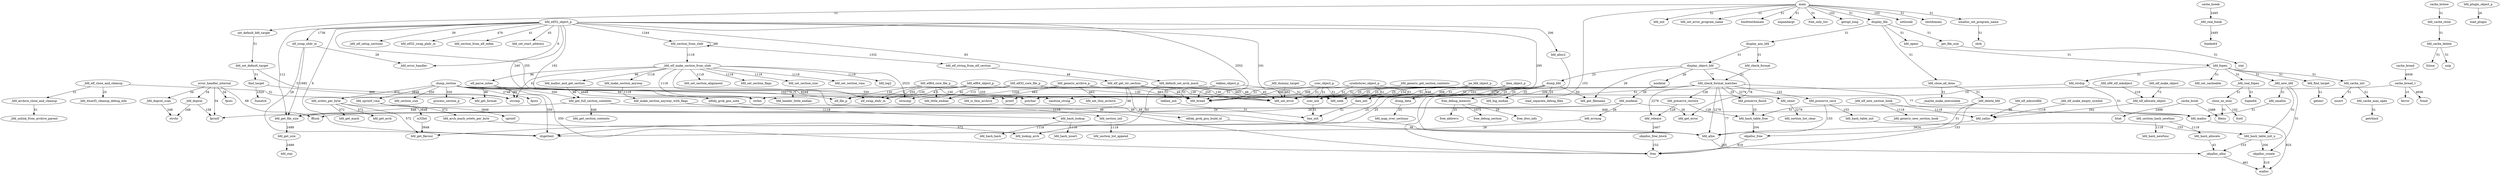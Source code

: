 digraph  {
_bfd_archive_close_and_cleanup;
_bfd_unlink_from_archive_parent;
_bfd_delete_bfd;
bfd_hash_table_free;
free;
objalloc_free;
_bfd_doprnt;
fprintf;
strchr;
_bfd_doprnt_scan;
_bfd_dummy_target;
bfd_set_error;
_bfd_elf_close_and_cleanup;
_bfd_dwarf2_cleanup_debug_info;
bfd_get_format;
_bfd_elf_make_empty_symbol;
bfd_zalloc;
_bfd_elf_make_section_from_shdr;
bfd_log2;
bfd_make_section_anyway;
bfd_malloc_and_get_section;
bfd_set_section_alignment;
bfd_set_section_flags;
bfd_set_section_size;
bfd_set_section_vma;
elf_parse_notes;
strcmp;
strlen;
strncmp;
_bfd_elf_new_section_hook;
_bfd_generic_new_section_hook;
_bfd_generic_get_section_contents;
bfd_bread;
bfd_seek;
_bfd_new_bfd;
bfd_hash_table_init_n;
bfd_zmalloc;
objalloc_create;
_bfd_real_fopen;
close_on_exec;
fopen64;
_bfd_real_fseek;
fseeko64;
_bfd_x86_elf_mkobject;
bfd_elf_allocate_object;
_objalloc_alloc;
malloc;
bfd_alloc;
bfd_alloc2;
bfd_arch_mach_octets_per_byte;
bfd_lookup_arch;
bfd_cache_close;
bfd_cache_delete;
fclose;
snip;
bfd_cache_init;
bfd_cache_max_open;
insert;
getrlimit;
bfd_check_format;
bfd_check_format_matches;
bfd_malloc;
bfd_preserve_finish;
bfd_preserve_restore;
bfd_preserve_save;
bfd_reinit;
bfd_release;
bfd_close_all_done;
_maybe_make_executable;
bfd_default_set_arch_mach;
bfd_elf32_core_file_p;
bfd_little_endian;
elf_file_p;
elf_swap_ehdr_in;
bfd_elf32_object_p;
_bfd_elf_setup_sections;
_bfd_error_handler;
bfd_elf32_swap_phdr_in;
bfd_get_file_size;
bfd_header_little_endian;
bfd_section_from_elf_index;
bfd_section_from_shdr;
bfd_set_start_address;
dcgettext;
elf_swap_shdr_in;
bfd_elf64_core_file_p;
bfd_elf64_object_p;
bfd_elf_get_str_section;
bfd_elf_make_object;
bfd_elf_mkcorefile;
bfd_elf_string_from_elf_section;
bfd_errmsg;
bfd_find_target;
getenv;
bfd_fopen;
bfd_set_cacheable;
bfd_strdup;
bfd_generic_archive_p;
bfd_is_thin_archive;
bfd_set_thin_archive;
bfd_get_size;
bfd_get_full_section_contents;
bfd_get_section_contents;
bfd_stat;
bfd_hash_allocate;
bfd_hash_lookup;
bfd_hash_hash;
bfd_hash_insert;
bfd_hash_table_init;
bfd_make_section_anyway_with_flags;
bfd_section_init;
bfd_nonfatal;
bfd_get_error;
fflush;
bfd_octets_per_byte;
bfd_get_arch;
bfd_get_flavour;
bfd_get_mach;
bfd_openr;
bfd_plugin_object_p;
load_plugin;
bfd_section_list_clear;
objalloc_free_block;
bfd_section_hash_newfunc;
bfd_hash_newfunc;
bfd_section_list_append;
bfd_set_default_target;
find_target;
bfd_sprintf_vma;
is32bit;
sprintf;
cache_bclose;
cache_bread;
cache_bread_1;
ferror;
fread;
cache_bseek;
cache_bstat;
fileno;
fstat;
fcntl;
display_any_bfd;
display_object_bfd;
display_file;
get_file_size;
bfd_get_filename;
dump_bfd;
nonfatal;
bfd_big_endian;
dump_data;
free_debug_memory;
load_separate_debug_files;
printf;
putchar;
sanitize_string;
bfd_map_over_sections;
dump_section;
bfd_section_size;
fputs;
process_section_p;
elfobj_grok_gnu_note;
elfobj_grok_gnu_build_id;
error_handler_internal;
fputc;
fnmatch;
free_abbrevs;
free_debug_section;
free_dwo_info;
stat;
ihex_init;
hex_init;
ihex_object_p;
main;
bfd_init;
bfd_set_error_program_name;
bindtextdomain;
expandargv;
free_only_list;
getopt_long;
set_default_bfd_target;
setlocale;
textdomain;
xmalloc_set_program_name;
pe_bfd_object_p;
srec_init;
srec_object_p;
symbolsrec_object_p;
tekhex_init;
tekhex_object_p;
sbrk;
_bfd_archive_close_and_cleanup -> _bfd_unlink_from_archive_parent  [label=51];
_bfd_delete_bfd -> bfd_hash_table_free  [label=51];
_bfd_delete_bfd -> free  [label=153];
_bfd_delete_bfd -> objalloc_free  [label=51];
bfd_hash_table_free -> objalloc_free  [label=204];
objalloc_free -> free  [label=819];
_bfd_doprnt -> fprintf  [label=158];
_bfd_doprnt -> strchr  [label=248];
_bfd_doprnt_scan -> strchr  [label=248];
_bfd_dummy_target -> bfd_set_error  [label=462];
_bfd_elf_close_and_cleanup -> _bfd_archive_close_and_cleanup  [label=51];
_bfd_elf_close_and_cleanup -> _bfd_dwarf2_cleanup_debug_info  [label=25];
_bfd_elf_close_and_cleanup -> bfd_get_format  [label=51];
_bfd_elf_make_empty_symbol -> bfd_zalloc  [label=1118];
bfd_zalloc -> bfd_alloc  [label=2624];
_bfd_elf_make_section_from_shdr -> bfd_log2  [label=1118];
_bfd_elf_make_section_from_shdr -> bfd_make_section_anyway  [label=1118];
_bfd_elf_make_section_from_shdr -> bfd_malloc_and_get_section  [label=96];
_bfd_elf_make_section_from_shdr -> bfd_set_section_alignment  [label=1118];
_bfd_elf_make_section_from_shdr -> bfd_set_section_flags  [label=1118];
_bfd_elf_make_section_from_shdr -> bfd_set_section_size  [label=1118];
_bfd_elf_make_section_from_shdr -> bfd_set_section_vma  [label=1118];
_bfd_elf_make_section_from_shdr -> elf_parse_notes  [label=96];
_bfd_elf_make_section_from_shdr -> free  [label=96];
_bfd_elf_make_section_from_shdr -> strcmp  [label=41];
_bfd_elf_make_section_from_shdr -> strlen  [label=1118];
_bfd_elf_make_section_from_shdr -> strncmp  [label=2523];
bfd_make_section_anyway -> bfd_make_section_anyway_with_flags  [label=1118];
bfd_malloc_and_get_section -> bfd_get_full_section_contents  [label=96];
elf_parse_notes -> bfd_get_format  [label=96];
elf_parse_notes -> elfobj_grok_gnu_note  [label=94];
elf_parse_notes -> strcmp  [label=94];
_bfd_elf_new_section_hook -> _bfd_generic_new_section_hook  [label=1118];
_bfd_elf_new_section_hook -> bfd_zalloc  [label=1118];
_bfd_generic_get_section_contents -> bfd_bread  [label=646];
_bfd_generic_get_section_contents -> bfd_seek  [label=646];
_bfd_new_bfd -> bfd_hash_table_init_n  [label=51];
_bfd_new_bfd -> bfd_zmalloc  [label=51];
_bfd_new_bfd -> objalloc_create  [label=51];
bfd_hash_table_init_n -> _objalloc_alloc  [label=153];
bfd_hash_table_init_n -> objalloc_create  [label=204];
bfd_zmalloc -> bfd_malloc  [label=51];
objalloc_create -> malloc  [label=510];
_bfd_real_fopen -> close_on_exec  [label=51];
_bfd_real_fopen -> fopen64  [label=51];
close_on_exec -> fcntl  [label=102];
close_on_exec -> fileno  [label=51];
_bfd_real_fseek -> fseeko64  [label=2495];
_bfd_x86_elf_mkobject -> bfd_elf_allocate_object  [label=219];
bfd_elf_allocate_object -> bfd_zalloc  [label=292];
_objalloc_alloc -> malloc  [label=461];
bfd_alloc -> _objalloc_alloc  [label=265];
bfd_alloc2 -> bfd_alloc  [label=206];
bfd_arch_mach_octets_per_byte -> bfd_lookup_arch  [label=572];
bfd_cache_close -> bfd_cache_delete  [label=51];
bfd_cache_delete -> fclose  [label=51];
bfd_cache_delete -> snip  [label=51];
bfd_cache_init -> bfd_cache_max_open  [label=51];
bfd_cache_init -> insert  [label=51];
bfd_cache_max_open -> getrlimit  [label=51];
bfd_check_format -> bfd_check_format_matches  [label=51];
bfd_check_format_matches -> bfd_alloc  [label=2279];
bfd_check_format_matches -> bfd_malloc  [label=77];
bfd_check_format_matches -> bfd_preserve_finish  [label=25];
bfd_check_format_matches -> bfd_preserve_restore  [label=128];
bfd_check_format_matches -> bfd_preserve_save  [label=153];
bfd_check_format_matches -> bfd_reinit  [label=2279];
bfd_check_format_matches -> bfd_release  [label=2279];
bfd_check_format_matches -> bfd_seek  [label=2279];
bfd_check_format_matches -> bfd_set_error  [label=103];
bfd_check_format_matches -> free  [label=77];
bfd_malloc -> malloc  [label=825];
bfd_preserve_finish -> bfd_hash_table_free  [label=25];
bfd_preserve_restore -> bfd_hash_table_free  [label=128];
bfd_preserve_restore -> bfd_release  [label=128];
bfd_preserve_save -> bfd_alloc  [label=153];
bfd_preserve_save -> bfd_hash_table_init  [label=153];
bfd_reinit -> bfd_section_list_clear  [label=2279];
bfd_release -> objalloc_free_block  [label=2407];
bfd_close_all_done -> _bfd_delete_bfd  [label=51];
bfd_close_all_done -> _maybe_make_executable  [label=51];
bfd_default_set_arch_mach -> bfd_lookup_arch  [label=83];
bfd_default_set_arch_mach -> bfd_set_error  [label=45];
bfd_elf32_core_file_p -> bfd_bread  [label=130];
bfd_elf32_core_file_p -> bfd_little_endian  [label=115];
bfd_elf32_core_file_p -> bfd_set_error  [label=130];
bfd_elf32_core_file_p -> elf_file_p  [label=130];
bfd_elf32_core_file_p -> elf_swap_ehdr_in  [label=92];
bfd_elf32_object_p -> _bfd_elf_setup_sections  [label=39];
bfd_elf32_object_p -> _bfd_error_handler  [label=6];
bfd_elf32_object_p -> bfd_alloc2  [label=206];
bfd_elf32_object_p -> bfd_bread  [label=2552];
bfd_elf32_object_p -> bfd_default_set_arch_mach  [label=83];
bfd_elf32_object_p -> bfd_elf32_swap_phdr_in  [label=476];
bfd_elf32_object_p -> bfd_get_file_size  [label=112];
bfd_elf32_object_p -> bfd_header_little_endian  [label=240];
bfd_elf32_object_p -> bfd_section_from_elf_index  [label=41];
bfd_elf32_object_p -> bfd_section_from_shdr  [label=1244];
bfd_elf32_object_p -> bfd_seek  [label=295];
bfd_elf32_object_p -> bfd_set_error  [label=191];
bfd_elf32_object_p -> bfd_set_start_address  [label=45];
bfd_elf32_object_p -> dcgettext  [label=6];
bfd_elf32_object_p -> elf_file_p  [label=255];
bfd_elf32_object_p -> elf_swap_ehdr_in  [label=192];
bfd_elf32_object_p -> elf_swap_shdr_in  [label=1736];
bfd_get_file_size -> bfd_get_size  [label=2488];
bfd_section_from_shdr -> _bfd_elf_make_section_from_shdr  [label=1118];
bfd_section_from_shdr -> bfd_elf_string_from_elf_section  [label=1332];
bfd_section_from_shdr -> bfd_section_from_shdr  [label=88];
elf_swap_shdr_in -> _bfd_error_handler  [label=28];
elf_swap_shdr_in -> bfd_get_file_size  [label=1682];
elf_swap_shdr_in -> dcgettext  [label=28];
bfd_elf64_core_file_p -> bfd_bread  [label=130];
bfd_elf64_core_file_p -> bfd_little_endian  [label=5];
bfd_elf64_core_file_p -> bfd_set_error  [label=130];
bfd_elf64_core_file_p -> elf_file_p  [label=130];
bfd_elf64_core_file_p -> elf_swap_ehdr_in  [label=4];
bfd_elf64_object_p -> bfd_bread  [label=255];
bfd_elf64_object_p -> bfd_header_little_endian  [label=5];
bfd_elf64_object_p -> bfd_set_error  [label=255];
bfd_elf64_object_p -> elf_file_p  [label=255];
bfd_elf64_object_p -> elf_swap_ehdr_in  [label=4];
bfd_elf_get_str_section -> bfd_alloc  [label=48];
bfd_elf_get_str_section -> bfd_bread  [label=48];
bfd_elf_get_str_section -> bfd_get_file_size  [label=48];
bfd_elf_get_str_section -> bfd_seek  [label=48];
bfd_elf_make_object -> bfd_elf_allocate_object  [label=73];
bfd_elf_mkcorefile -> bfd_zalloc  [label=96];
bfd_elf_string_from_elf_section -> bfd_elf_get_str_section  [label=48];
bfd_errmsg -> dcgettext  [label=26];
bfd_find_target -> getenv  [label=51];
bfd_fopen -> _bfd_new_bfd  [label=51];
bfd_fopen -> _bfd_real_fopen  [label=51];
bfd_fopen -> bfd_cache_init  [label=51];
bfd_fopen -> bfd_find_target  [label=51];
bfd_fopen -> bfd_set_cacheable  [label=51];
bfd_fopen -> bfd_strdup  [label=51];
bfd_strdup -> bfd_malloc  [label=51];
bfd_strdup -> strlen  [label=51];
bfd_generic_archive_p -> bfd_bread  [label=663];
bfd_generic_archive_p -> bfd_is_thin_archive  [label=663];
bfd_generic_archive_p -> bfd_set_error  [label=663];
bfd_generic_archive_p -> bfd_set_thin_archive  [label=663];
bfd_generic_archive_p -> strncmp  [label=1326];
bfd_get_size -> bfd_stat  [label=2488];
bfd_get_full_section_contents -> bfd_get_file_size  [label=646];
bfd_get_full_section_contents -> bfd_get_section_contents  [label=646];
bfd_get_full_section_contents -> bfd_malloc  [label=646];
bfd_hash_allocate -> _objalloc_alloc  [label=43];
bfd_hash_lookup -> bfd_hash_hash  [label=1118];
bfd_hash_lookup -> bfd_hash_insert  [label=1118];
bfd_hash_table_init -> bfd_hash_table_init_n  [label=153];
bfd_make_section_anyway_with_flags -> bfd_hash_lookup  [label=1118];
bfd_make_section_anyway_with_flags -> bfd_section_init  [label=1118];
bfd_section_init -> bfd_section_list_append  [label=1118];
bfd_nonfatal -> bfd_errmsg  [label=26];
bfd_nonfatal -> bfd_get_error  [label=26];
bfd_nonfatal -> fflush  [label=26];
bfd_nonfatal -> fprintf  [label=26];
bfd_octets_per_byte -> bfd_arch_mach_octets_per_byte  [label=572];
bfd_octets_per_byte -> bfd_get_arch  [label=572];
bfd_octets_per_byte -> bfd_get_flavour  [label=572];
bfd_octets_per_byte -> bfd_get_mach  [label=572];
bfd_openr -> bfd_fopen  [label=51];
bfd_plugin_object_p -> load_plugin  [label=26];
objalloc_free_block -> free  [label=152];
bfd_section_hash_newfunc -> bfd_hash_allocate  [label=1118];
bfd_section_hash_newfunc -> bfd_hash_newfunc  [label=1118];
bfd_set_default_target -> find_target  [label=51];
bfd_set_default_target -> strcmp  [label=51];
find_target -> fnmatch  [label=1020];
find_target -> strcmp  [label=969];
bfd_sprintf_vma -> is32bit  [label=3848];
bfd_sprintf_vma -> sprintf  [label=3848];
is32bit -> bfd_get_flavour  [label=3848];
cache_bclose -> bfd_cache_close  [label=51];
cache_bread -> cache_bread_1  [label=4936];
cache_bread_1 -> bfd_set_error  [label=10];
cache_bread_1 -> ferror  [label=10];
cache_bread_1 -> fread  [label=4936];
cache_bseek -> _bfd_real_fseek  [label=2495];
cache_bstat -> fileno  [label=2488];
cache_bstat -> fstat  [label=2488];
display_any_bfd -> bfd_check_format  [label=51];
display_any_bfd -> display_object_bfd  [label=51];
display_object_bfd -> bfd_check_format_matches  [label=77];
display_object_bfd -> bfd_get_error  [label=78];
display_object_bfd -> bfd_get_filename  [label=26];
display_object_bfd -> dump_bfd  [label=25];
display_object_bfd -> nonfatal  [label=26];
display_file -> bfd_close_all_done  [label=51];
display_file -> bfd_openr  [label=51];
display_file -> display_any_bfd  [label=51];
display_file -> get_file_size  [label=51];
get_file_size -> stat  [label=51];
dump_bfd -> bfd_big_endian  [label=25];
dump_bfd -> bfd_get_filename  [label=50];
dump_bfd -> bfd_get_flavour  [label=25];
dump_bfd -> bfd_little_endian  [label=25];
dump_bfd -> dcgettext  [label=25];
dump_bfd -> dump_data  [label=25];
dump_bfd -> free_debug_memory  [label=25];
dump_bfd -> load_separate_debug_files  [label=25];
dump_bfd -> printf  [label=25];
dump_bfd -> putchar  [label=25];
dump_bfd -> sanitize_string  [label=25];
nonfatal -> bfd_nonfatal  [label=26];
dump_data -> bfd_map_over_sections  [label=25];
free_debug_memory -> free_abbrevs  [label=25];
free_debug_memory -> free_debug_section  [label=1075];
free_debug_memory -> free_dwo_info  [label=25];
dump_section -> bfd_get_full_section_contents  [label=550];
dump_section -> bfd_octets_per_byte  [label=572];
dump_section -> bfd_section_size  [label=550];
dump_section -> bfd_sprintf_vma  [label=3848];
dump_section -> dcgettext  [label=550];
dump_section -> fputs  [label=2748];
dump_section -> free  [label=550];
dump_section -> printf  [label=102776];
dump_section -> process_section_p  [label=550];
dump_section -> putchar  [label=8244];
dump_section -> sanitize_string  [label=550];
dump_section -> strlen  [label=4948];
elfobj_grok_gnu_note -> elfobj_grok_gnu_build_id  [label=46];
elfobj_grok_gnu_build_id -> bfd_alloc  [label=46];
error_handler_internal -> _bfd_doprnt  [label=34];
error_handler_internal -> _bfd_doprnt_scan  [label=34];
error_handler_internal -> fflush  [label=68];
error_handler_internal -> fprintf  [label=34];
error_handler_internal -> fputc  [label=34];
ihex_init -> hex_init  [label=51];
ihex_object_p -> bfd_bread  [label=51];
ihex_object_p -> bfd_seek  [label=51];
ihex_object_p -> bfd_set_error  [label=51];
ihex_object_p -> ihex_init  [label=51];
main -> bfd_init  [label=51];
main -> bfd_set_error_program_name  [label=51];
main -> bindtextdomain  [label=51];
main -> display_file  [label=51];
main -> expandargv  [label=51];
main -> free  [label=153];
main -> free_only_list  [label=51];
main -> getopt_long  [label=102];
main -> set_default_bfd_target  [label=51];
main -> setlocale  [label=102];
main -> textdomain  [label=51];
main -> xmalloc_set_program_name  [label=51];
set_default_bfd_target -> bfd_set_default_target  [label=51];
xmalloc_set_program_name -> sbrk  [label=51];
pe_bfd_object_p -> bfd_bread  [label=308];
pe_bfd_object_p -> bfd_seek  [label=308];
pe_bfd_object_p -> bfd_set_error  [label=154];
srec_init -> hex_init  [label=51];
srec_object_p -> bfd_bread  [label=51];
srec_object_p -> bfd_seek  [label=51];
srec_object_p -> bfd_set_error  [label=51];
srec_object_p -> srec_init  [label=51];
symbolsrec_object_p -> bfd_bread  [label=51];
symbolsrec_object_p -> bfd_seek  [label=51];
symbolsrec_object_p -> bfd_set_error  [label=51];
symbolsrec_object_p -> srec_init  [label=51];
tekhex_init -> hex_init  [label=51];
tekhex_object_p -> bfd_bread  [label=51];
tekhex_object_p -> bfd_seek  [label=51];
tekhex_object_p -> tekhex_init  [label=51];
}
